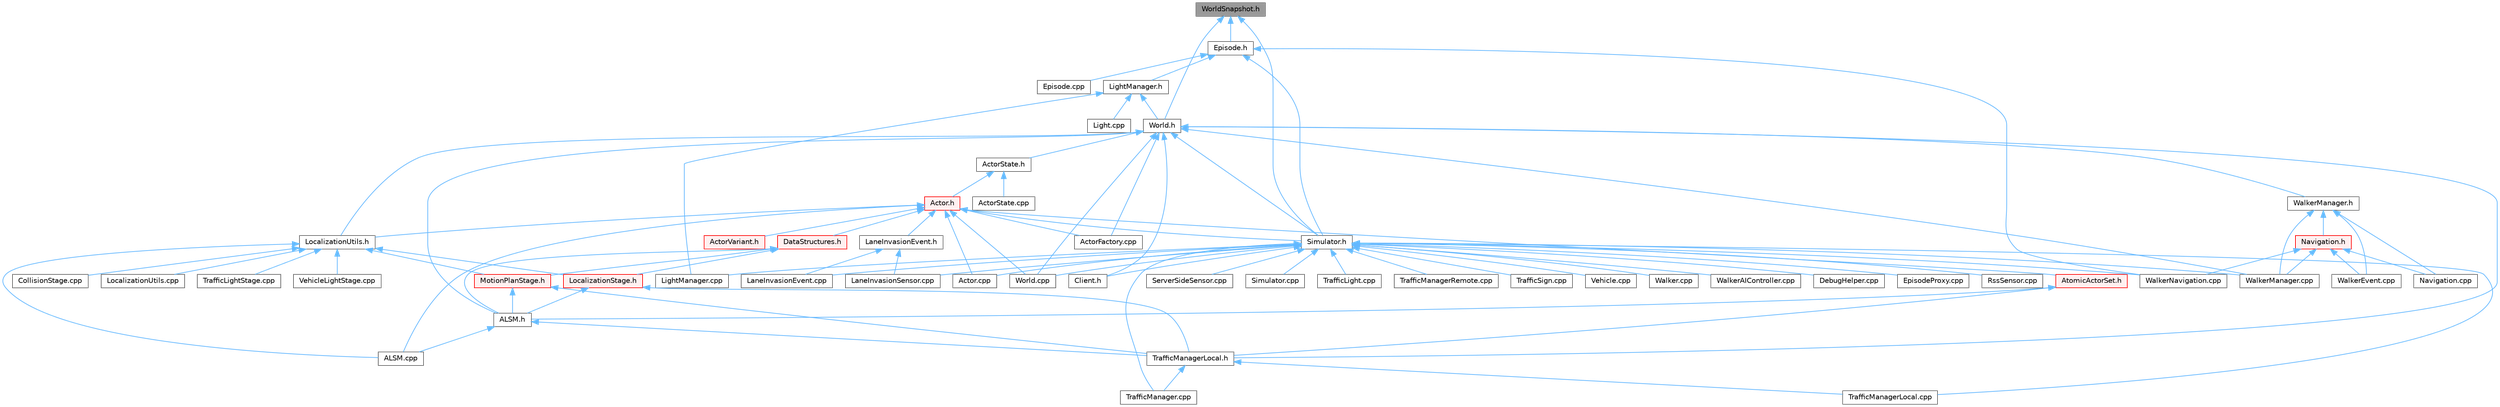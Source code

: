 digraph "WorldSnapshot.h"
{
 // INTERACTIVE_SVG=YES
 // LATEX_PDF_SIZE
  bgcolor="transparent";
  edge [fontname=Helvetica,fontsize=10,labelfontname=Helvetica,labelfontsize=10];
  node [fontname=Helvetica,fontsize=10,shape=box,height=0.2,width=0.4];
  Node1 [id="Node000001",label="WorldSnapshot.h",height=0.2,width=0.4,color="gray40", fillcolor="grey60", style="filled", fontcolor="black",tooltip=" "];
  Node1 -> Node2 [id="edge1_Node000001_Node000002",dir="back",color="steelblue1",style="solid",tooltip=" "];
  Node2 [id="Node000002",label="Episode.h",height=0.2,width=0.4,color="grey40", fillcolor="white", style="filled",URL="$d9/d9e/Episode_8h.html",tooltip=" "];
  Node2 -> Node3 [id="edge2_Node000002_Node000003",dir="back",color="steelblue1",style="solid",tooltip=" "];
  Node3 [id="Node000003",label="Episode.cpp",height=0.2,width=0.4,color="grey40", fillcolor="white", style="filled",URL="$d6/d12/Episode_8cpp.html",tooltip=" "];
  Node2 -> Node4 [id="edge3_Node000002_Node000004",dir="back",color="steelblue1",style="solid",tooltip=" "];
  Node4 [id="Node000004",label="LightManager.h",height=0.2,width=0.4,color="grey40", fillcolor="white", style="filled",URL="$dd/d9a/LightManager_8h.html",tooltip=" "];
  Node4 -> Node5 [id="edge4_Node000004_Node000005",dir="back",color="steelblue1",style="solid",tooltip=" "];
  Node5 [id="Node000005",label="Light.cpp",height=0.2,width=0.4,color="grey40", fillcolor="white", style="filled",URL="$d2/d41/Light_8cpp.html",tooltip=" "];
  Node4 -> Node6 [id="edge5_Node000004_Node000006",dir="back",color="steelblue1",style="solid",tooltip=" "];
  Node6 [id="Node000006",label="LightManager.cpp",height=0.2,width=0.4,color="grey40", fillcolor="white", style="filled",URL="$d3/d1d/LightManager_8cpp.html",tooltip=" "];
  Node4 -> Node7 [id="edge6_Node000004_Node000007",dir="back",color="steelblue1",style="solid",tooltip=" "];
  Node7 [id="Node000007",label="World.h",height=0.2,width=0.4,color="grey40", fillcolor="white", style="filled",URL="$dd/d5b/World_8h.html",tooltip=" "];
  Node7 -> Node8 [id="edge7_Node000007_Node000008",dir="back",color="steelblue1",style="solid",tooltip=" "];
  Node8 [id="Node000008",label="ALSM.h",height=0.2,width=0.4,color="grey40", fillcolor="white", style="filled",URL="$dc/d2c/ALSM_8h.html",tooltip=" "];
  Node8 -> Node9 [id="edge8_Node000008_Node000009",dir="back",color="steelblue1",style="solid",tooltip=" "];
  Node9 [id="Node000009",label="ALSM.cpp",height=0.2,width=0.4,color="grey40", fillcolor="white", style="filled",URL="$d9/da8/ALSM_8cpp.html",tooltip=" "];
  Node8 -> Node10 [id="edge9_Node000008_Node000010",dir="back",color="steelblue1",style="solid",tooltip=" "];
  Node10 [id="Node000010",label="TrafficManagerLocal.h",height=0.2,width=0.4,color="grey40", fillcolor="white", style="filled",URL="$db/ddf/TrafficManagerLocal_8h.html",tooltip=" "];
  Node10 -> Node11 [id="edge10_Node000010_Node000011",dir="back",color="steelblue1",style="solid",tooltip=" "];
  Node11 [id="Node000011",label="TrafficManager.cpp",height=0.2,width=0.4,color="grey40", fillcolor="white", style="filled",URL="$db/d04/TrafficManager_8cpp.html",tooltip=" "];
  Node10 -> Node12 [id="edge11_Node000010_Node000012",dir="back",color="steelblue1",style="solid",tooltip=" "];
  Node12 [id="Node000012",label="TrafficManagerLocal.cpp",height=0.2,width=0.4,color="grey40", fillcolor="white", style="filled",URL="$da/d53/TrafficManagerLocal_8cpp.html",tooltip=" "];
  Node7 -> Node13 [id="edge12_Node000007_Node000013",dir="back",color="steelblue1",style="solid",tooltip=" "];
  Node13 [id="Node000013",label="ActorFactory.cpp",height=0.2,width=0.4,color="grey40", fillcolor="white", style="filled",URL="$df/dd6/ActorFactory_8cpp.html",tooltip=" "];
  Node7 -> Node14 [id="edge13_Node000007_Node000014",dir="back",color="steelblue1",style="solid",tooltip=" "];
  Node14 [id="Node000014",label="ActorState.h",height=0.2,width=0.4,color="grey40", fillcolor="white", style="filled",URL="$d4/d22/client_2detail_2ActorState_8h.html",tooltip=" "];
  Node14 -> Node15 [id="edge14_Node000014_Node000015",dir="back",color="steelblue1",style="solid",tooltip=" "];
  Node15 [id="Node000015",label="Actor.h",height=0.2,width=0.4,color="red", fillcolor="#FFF0F0", style="filled",URL="$da/d48/client_2Actor_8h.html",tooltip=" "];
  Node15 -> Node9 [id="edge15_Node000015_Node000009",dir="back",color="steelblue1",style="solid",tooltip=" "];
  Node15 -> Node16 [id="edge16_Node000015_Node000016",dir="back",color="steelblue1",style="solid",tooltip=" "];
  Node16 [id="Node000016",label="Actor.cpp",height=0.2,width=0.4,color="grey40", fillcolor="white", style="filled",URL="$d4/d34/Actor_8cpp.html",tooltip=" "];
  Node15 -> Node13 [id="edge17_Node000015_Node000013",dir="back",color="steelblue1",style="solid",tooltip=" "];
  Node15 -> Node17 [id="edge18_Node000015_Node000017",dir="back",color="steelblue1",style="solid",tooltip=" "];
  Node17 [id="Node000017",label="ActorVariant.h",height=0.2,width=0.4,color="red", fillcolor="#FFF0F0", style="filled",URL="$d9/d0d/ActorVariant_8h.html",tooltip=" "];
  Node15 -> Node44 [id="edge19_Node000015_Node000044",dir="back",color="steelblue1",style="solid",tooltip=" "];
  Node44 [id="Node000044",label="AtomicActorSet.h",height=0.2,width=0.4,color="red", fillcolor="#FFF0F0", style="filled",URL="$dd/dfa/AtomicActorSet_8h.html",tooltip=" "];
  Node44 -> Node8 [id="edge20_Node000044_Node000008",dir="back",color="steelblue1",style="solid",tooltip=" "];
  Node44 -> Node10 [id="edge21_Node000044_Node000010",dir="back",color="steelblue1",style="solid",tooltip=" "];
  Node15 -> Node50 [id="edge22_Node000015_Node000050",dir="back",color="steelblue1",style="solid",tooltip=" "];
  Node50 [id="Node000050",label="DataStructures.h",height=0.2,width=0.4,color="red", fillcolor="#FFF0F0", style="filled",URL="$d0/d49/DataStructures_8h.html",tooltip=" "];
  Node50 -> Node8 [id="edge23_Node000050_Node000008",dir="back",color="steelblue1",style="solid",tooltip=" "];
  Node50 -> Node23 [id="edge24_Node000050_Node000023",dir="back",color="steelblue1",style="solid",tooltip=" "];
  Node23 [id="Node000023",label="LocalizationStage.h",height=0.2,width=0.4,color="red", fillcolor="#FFF0F0", style="filled",URL="$d9/df4/LocalizationStage_8h.html",tooltip=" "];
  Node23 -> Node8 [id="edge25_Node000023_Node000008",dir="back",color="steelblue1",style="solid",tooltip=" "];
  Node23 -> Node10 [id="edge26_Node000023_Node000010",dir="back",color="steelblue1",style="solid",tooltip=" "];
  Node50 -> Node26 [id="edge27_Node000050_Node000026",dir="back",color="steelblue1",style="solid",tooltip=" "];
  Node26 [id="Node000026",label="MotionPlanStage.h",height=0.2,width=0.4,color="red", fillcolor="#FFF0F0", style="filled",URL="$d3/d00/MotionPlanStage_8h.html",tooltip=" "];
  Node26 -> Node8 [id="edge28_Node000026_Node000008",dir="back",color="steelblue1",style="solid",tooltip=" "];
  Node26 -> Node10 [id="edge29_Node000026_Node000010",dir="back",color="steelblue1",style="solid",tooltip=" "];
  Node15 -> Node54 [id="edge30_Node000015_Node000054",dir="back",color="steelblue1",style="solid",tooltip=" "];
  Node54 [id="Node000054",label="LaneInvasionEvent.h",height=0.2,width=0.4,color="grey40", fillcolor="white", style="filled",URL="$de/d3a/LaneInvasionEvent_8h.html",tooltip=" "];
  Node54 -> Node55 [id="edge31_Node000054_Node000055",dir="back",color="steelblue1",style="solid",tooltip=" "];
  Node55 [id="Node000055",label="LaneInvasionEvent.cpp",height=0.2,width=0.4,color="grey40", fillcolor="white", style="filled",URL="$d6/d75/LaneInvasionEvent_8cpp.html",tooltip=" "];
  Node54 -> Node56 [id="edge32_Node000054_Node000056",dir="back",color="steelblue1",style="solid",tooltip=" "];
  Node56 [id="Node000056",label="LaneInvasionSensor.cpp",height=0.2,width=0.4,color="grey40", fillcolor="white", style="filled",URL="$dd/dbc/LibCarla_2source_2carla_2client_2LaneInvasionSensor_8cpp.html",tooltip=" "];
  Node15 -> Node21 [id="edge33_Node000015_Node000021",dir="back",color="steelblue1",style="solid",tooltip=" "];
  Node21 [id="Node000021",label="LocalizationUtils.h",height=0.2,width=0.4,color="grey40", fillcolor="white", style="filled",URL="$d2/d84/LocalizationUtils_8h.html",tooltip=" "];
  Node21 -> Node9 [id="edge34_Node000021_Node000009",dir="back",color="steelblue1",style="solid",tooltip=" "];
  Node21 -> Node22 [id="edge35_Node000021_Node000022",dir="back",color="steelblue1",style="solid",tooltip=" "];
  Node22 [id="Node000022",label="CollisionStage.cpp",height=0.2,width=0.4,color="grey40", fillcolor="white", style="filled",URL="$db/da2/CollisionStage_8cpp.html",tooltip=" "];
  Node21 -> Node23 [id="edge36_Node000021_Node000023",dir="back",color="steelblue1",style="solid",tooltip=" "];
  Node21 -> Node25 [id="edge37_Node000021_Node000025",dir="back",color="steelblue1",style="solid",tooltip=" "];
  Node25 [id="Node000025",label="LocalizationUtils.cpp",height=0.2,width=0.4,color="grey40", fillcolor="white", style="filled",URL="$d1/dd6/LocalizationUtils_8cpp.html",tooltip=" "];
  Node21 -> Node26 [id="edge38_Node000021_Node000026",dir="back",color="steelblue1",style="solid",tooltip=" "];
  Node21 -> Node28 [id="edge39_Node000021_Node000028",dir="back",color="steelblue1",style="solid",tooltip=" "];
  Node28 [id="Node000028",label="TrafficLightStage.cpp",height=0.2,width=0.4,color="grey40", fillcolor="white", style="filled",URL="$dc/d13/TrafficLightStage_8cpp.html",tooltip=" "];
  Node21 -> Node29 [id="edge40_Node000021_Node000029",dir="back",color="steelblue1",style="solid",tooltip=" "];
  Node29 [id="Node000029",label="VehicleLightStage.cpp",height=0.2,width=0.4,color="grey40", fillcolor="white", style="filled",URL="$d2/d11/VehicleLightStage_8cpp.html",tooltip=" "];
  Node15 -> Node64 [id="edge41_Node000015_Node000064",dir="back",color="steelblue1",style="solid",tooltip=" "];
  Node64 [id="Node000064",label="Simulator.h",height=0.2,width=0.4,color="grey40", fillcolor="white", style="filled",URL="$d6/d4a/Simulator_8h.html",tooltip=" "];
  Node64 -> Node16 [id="edge42_Node000064_Node000016",dir="back",color="steelblue1",style="solid",tooltip=" "];
  Node64 -> Node65 [id="edge43_Node000064_Node000065",dir="back",color="steelblue1",style="solid",tooltip=" "];
  Node65 [id="Node000065",label="Client.h",height=0.2,width=0.4,color="grey40", fillcolor="white", style="filled",URL="$dd/de3/client_2Client_8h.html",tooltip=" "];
  Node64 -> Node66 [id="edge44_Node000064_Node000066",dir="back",color="steelblue1",style="solid",tooltip=" "];
  Node66 [id="Node000066",label="DebugHelper.cpp",height=0.2,width=0.4,color="grey40", fillcolor="white", style="filled",URL="$d2/d01/DebugHelper_8cpp.html",tooltip=" "];
  Node64 -> Node67 [id="edge45_Node000064_Node000067",dir="back",color="steelblue1",style="solid",tooltip=" "];
  Node67 [id="Node000067",label="EpisodeProxy.cpp",height=0.2,width=0.4,color="grey40", fillcolor="white", style="filled",URL="$d2/d6b/EpisodeProxy_8cpp.html",tooltip=" "];
  Node64 -> Node55 [id="edge46_Node000064_Node000055",dir="back",color="steelblue1",style="solid",tooltip=" "];
  Node64 -> Node56 [id="edge47_Node000064_Node000056",dir="back",color="steelblue1",style="solid",tooltip=" "];
  Node64 -> Node6 [id="edge48_Node000064_Node000006",dir="back",color="steelblue1",style="solid",tooltip=" "];
  Node64 -> Node33 [id="edge49_Node000064_Node000033",dir="back",color="steelblue1",style="solid",tooltip=" "];
  Node33 [id="Node000033",label="RssSensor.cpp",height=0.2,width=0.4,color="grey40", fillcolor="white", style="filled",URL="$d8/d77/LibCarla_2source_2carla_2rss_2RssSensor_8cpp.html",tooltip=" "];
  Node64 -> Node62 [id="edge50_Node000064_Node000062",dir="back",color="steelblue1",style="solid",tooltip=" "];
  Node62 [id="Node000062",label="ServerSideSensor.cpp",height=0.2,width=0.4,color="grey40", fillcolor="white", style="filled",URL="$d1/da0/ServerSideSensor_8cpp.html",tooltip=" "];
  Node64 -> Node63 [id="edge51_Node000064_Node000063",dir="back",color="steelblue1",style="solid",tooltip=" "];
  Node63 [id="Node000063",label="Simulator.cpp",height=0.2,width=0.4,color="grey40", fillcolor="white", style="filled",URL="$d2/d0c/Simulator_8cpp.html",tooltip=" "];
  Node64 -> Node35 [id="edge52_Node000064_Node000035",dir="back",color="steelblue1",style="solid",tooltip=" "];
  Node35 [id="Node000035",label="TrafficLight.cpp",height=0.2,width=0.4,color="grey40", fillcolor="white", style="filled",URL="$dd/d90/TrafficLight_8cpp.html",tooltip=" "];
  Node64 -> Node11 [id="edge53_Node000064_Node000011",dir="back",color="steelblue1",style="solid",tooltip=" "];
  Node64 -> Node12 [id="edge54_Node000064_Node000012",dir="back",color="steelblue1",style="solid",tooltip=" "];
  Node64 -> Node68 [id="edge55_Node000064_Node000068",dir="back",color="steelblue1",style="solid",tooltip=" "];
  Node68 [id="Node000068",label="TrafficManagerRemote.cpp",height=0.2,width=0.4,color="grey40", fillcolor="white", style="filled",URL="$d6/d82/TrafficManagerRemote_8cpp.html",tooltip=" "];
  Node64 -> Node36 [id="edge56_Node000064_Node000036",dir="back",color="steelblue1",style="solid",tooltip=" "];
  Node36 [id="Node000036",label="TrafficSign.cpp",height=0.2,width=0.4,color="grey40", fillcolor="white", style="filled",URL="$d1/d40/TrafficSign_8cpp.html",tooltip=" "];
  Node64 -> Node37 [id="edge57_Node000064_Node000037",dir="back",color="steelblue1",style="solid",tooltip=" "];
  Node37 [id="Node000037",label="Vehicle.cpp",height=0.2,width=0.4,color="grey40", fillcolor="white", style="filled",URL="$d0/d27/Vehicle_8cpp.html",tooltip=" "];
  Node64 -> Node69 [id="edge58_Node000064_Node000069",dir="back",color="steelblue1",style="solid",tooltip=" "];
  Node69 [id="Node000069",label="Walker.cpp",height=0.2,width=0.4,color="grey40", fillcolor="white", style="filled",URL="$d6/db6/Walker_8cpp.html",tooltip=" "];
  Node64 -> Node70 [id="edge59_Node000064_Node000070",dir="back",color="steelblue1",style="solid",tooltip=" "];
  Node70 [id="Node000070",label="WalkerAIController.cpp",height=0.2,width=0.4,color="grey40", fillcolor="white", style="filled",URL="$de/d69/WalkerAIController_8cpp.html",tooltip=" "];
  Node64 -> Node71 [id="edge60_Node000064_Node000071",dir="back",color="steelblue1",style="solid",tooltip=" "];
  Node71 [id="Node000071",label="WalkerManager.cpp",height=0.2,width=0.4,color="grey40", fillcolor="white", style="filled",URL="$d2/dbb/WalkerManager_8cpp.html",tooltip=" "];
  Node64 -> Node72 [id="edge61_Node000064_Node000072",dir="back",color="steelblue1",style="solid",tooltip=" "];
  Node72 [id="Node000072",label="WalkerNavigation.cpp",height=0.2,width=0.4,color="grey40", fillcolor="white", style="filled",URL="$de/d84/WalkerNavigation_8cpp.html",tooltip=" "];
  Node64 -> Node38 [id="edge62_Node000064_Node000038",dir="back",color="steelblue1",style="solid",tooltip=" "];
  Node38 [id="Node000038",label="World.cpp",height=0.2,width=0.4,color="grey40", fillcolor="white", style="filled",URL="$d7/dfe/World_8cpp.html",tooltip=" "];
  Node15 -> Node38 [id="edge63_Node000015_Node000038",dir="back",color="steelblue1",style="solid",tooltip=" "];
  Node14 -> Node86 [id="edge64_Node000014_Node000086",dir="back",color="steelblue1",style="solid",tooltip=" "];
  Node86 [id="Node000086",label="ActorState.cpp",height=0.2,width=0.4,color="grey40", fillcolor="white", style="filled",URL="$d6/de7/ActorState_8cpp.html",tooltip=" "];
  Node7 -> Node65 [id="edge65_Node000007_Node000065",dir="back",color="steelblue1",style="solid",tooltip=" "];
  Node7 -> Node21 [id="edge66_Node000007_Node000021",dir="back",color="steelblue1",style="solid",tooltip=" "];
  Node7 -> Node64 [id="edge67_Node000007_Node000064",dir="back",color="steelblue1",style="solid",tooltip=" "];
  Node7 -> Node10 [id="edge68_Node000007_Node000010",dir="back",color="steelblue1",style="solid",tooltip=" "];
  Node7 -> Node71 [id="edge69_Node000007_Node000071",dir="back",color="steelblue1",style="solid",tooltip=" "];
  Node7 -> Node79 [id="edge70_Node000007_Node000079",dir="back",color="steelblue1",style="solid",tooltip=" "];
  Node79 [id="Node000079",label="WalkerManager.h",height=0.2,width=0.4,color="grey40", fillcolor="white", style="filled",URL="$df/d64/WalkerManager_8h.html",tooltip=" "];
  Node79 -> Node80 [id="edge71_Node000079_Node000080",dir="back",color="steelblue1",style="solid",tooltip=" "];
  Node80 [id="Node000080",label="Navigation.cpp",height=0.2,width=0.4,color="grey40", fillcolor="white", style="filled",URL="$d5/d9c/Navigation_8cpp.html",tooltip=" "];
  Node79 -> Node81 [id="edge72_Node000079_Node000081",dir="back",color="steelblue1",style="solid",tooltip=" "];
  Node81 [id="Node000081",label="Navigation.h",height=0.2,width=0.4,color="red", fillcolor="#FFF0F0", style="filled",URL="$d0/d36/Navigation_8h.html",tooltip=" "];
  Node81 -> Node80 [id="edge73_Node000081_Node000080",dir="back",color="steelblue1",style="solid",tooltip=" "];
  Node81 -> Node82 [id="edge74_Node000081_Node000082",dir="back",color="steelblue1",style="solid",tooltip=" "];
  Node82 [id="Node000082",label="WalkerEvent.cpp",height=0.2,width=0.4,color="grey40", fillcolor="white", style="filled",URL="$de/db9/WalkerEvent_8cpp.html",tooltip=" "];
  Node81 -> Node71 [id="edge75_Node000081_Node000071",dir="back",color="steelblue1",style="solid",tooltip=" "];
  Node81 -> Node72 [id="edge76_Node000081_Node000072",dir="back",color="steelblue1",style="solid",tooltip=" "];
  Node79 -> Node82 [id="edge77_Node000079_Node000082",dir="back",color="steelblue1",style="solid",tooltip=" "];
  Node79 -> Node71 [id="edge78_Node000079_Node000071",dir="back",color="steelblue1",style="solid",tooltip=" "];
  Node7 -> Node38 [id="edge79_Node000007_Node000038",dir="back",color="steelblue1",style="solid",tooltip=" "];
  Node2 -> Node64 [id="edge80_Node000002_Node000064",dir="back",color="steelblue1",style="solid",tooltip=" "];
  Node2 -> Node72 [id="edge81_Node000002_Node000072",dir="back",color="steelblue1",style="solid",tooltip=" "];
  Node1 -> Node64 [id="edge82_Node000001_Node000064",dir="back",color="steelblue1",style="solid",tooltip=" "];
  Node1 -> Node7 [id="edge83_Node000001_Node000007",dir="back",color="steelblue1",style="solid",tooltip=" "];
}
